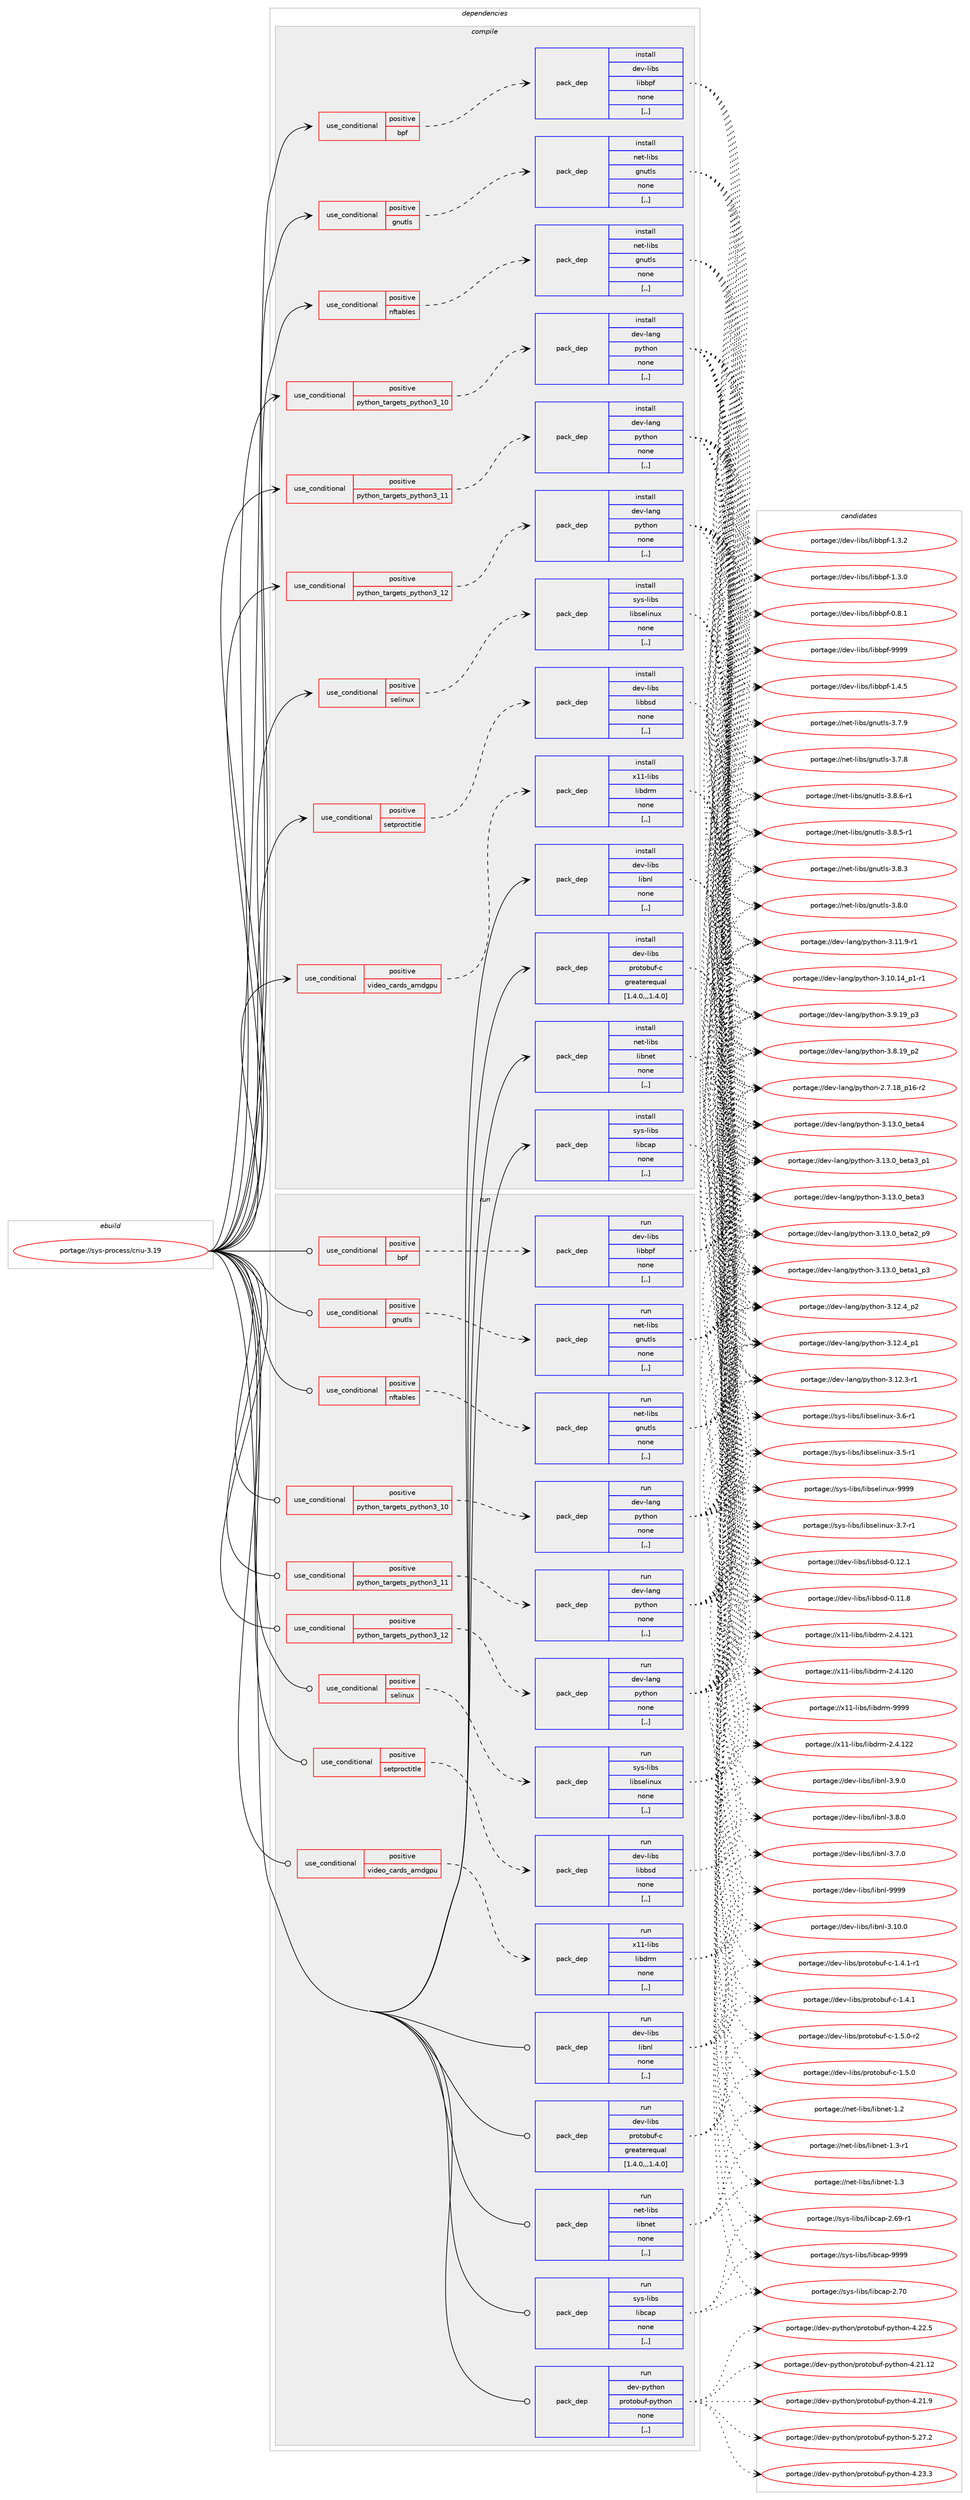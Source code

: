 digraph prolog {

# *************
# Graph options
# *************

newrank=true;
concentrate=true;
compound=true;
graph [rankdir=LR,fontname=Helvetica,fontsize=10,ranksep=1.5];#, ranksep=2.5, nodesep=0.2];
edge  [arrowhead=vee];
node  [fontname=Helvetica,fontsize=10];

# **********
# The ebuild
# **********

subgraph cluster_leftcol {
color=gray;
label=<<i>ebuild</i>>;
id [label="portage://sys-process/criu-3.19", color=red, width=4, href="../sys-process/criu-3.19.svg"];
}

# ****************
# The dependencies
# ****************

subgraph cluster_midcol {
color=gray;
label=<<i>dependencies</i>>;
subgraph cluster_compile {
fillcolor="#eeeeee";
style=filled;
label=<<i>compile</i>>;
subgraph cond118415 {
dependency443349 [label=<<TABLE BORDER="0" CELLBORDER="1" CELLSPACING="0" CELLPADDING="4"><TR><TD ROWSPAN="3" CELLPADDING="10">use_conditional</TD></TR><TR><TD>positive</TD></TR><TR><TD>bpf</TD></TR></TABLE>>, shape=none, color=red];
subgraph pack321927 {
dependency443350 [label=<<TABLE BORDER="0" CELLBORDER="1" CELLSPACING="0" CELLPADDING="4" WIDTH="220"><TR><TD ROWSPAN="6" CELLPADDING="30">pack_dep</TD></TR><TR><TD WIDTH="110">install</TD></TR><TR><TD>dev-libs</TD></TR><TR><TD>libbpf</TD></TR><TR><TD>none</TD></TR><TR><TD>[,,]</TD></TR></TABLE>>, shape=none, color=blue];
}
dependency443349:e -> dependency443350:w [weight=20,style="dashed",arrowhead="vee"];
}
id:e -> dependency443349:w [weight=20,style="solid",arrowhead="vee"];
subgraph cond118416 {
dependency443351 [label=<<TABLE BORDER="0" CELLBORDER="1" CELLSPACING="0" CELLPADDING="4"><TR><TD ROWSPAN="3" CELLPADDING="10">use_conditional</TD></TR><TR><TD>positive</TD></TR><TR><TD>gnutls</TD></TR></TABLE>>, shape=none, color=red];
subgraph pack321928 {
dependency443352 [label=<<TABLE BORDER="0" CELLBORDER="1" CELLSPACING="0" CELLPADDING="4" WIDTH="220"><TR><TD ROWSPAN="6" CELLPADDING="30">pack_dep</TD></TR><TR><TD WIDTH="110">install</TD></TR><TR><TD>net-libs</TD></TR><TR><TD>gnutls</TD></TR><TR><TD>none</TD></TR><TR><TD>[,,]</TD></TR></TABLE>>, shape=none, color=blue];
}
dependency443351:e -> dependency443352:w [weight=20,style="dashed",arrowhead="vee"];
}
id:e -> dependency443351:w [weight=20,style="solid",arrowhead="vee"];
subgraph cond118417 {
dependency443353 [label=<<TABLE BORDER="0" CELLBORDER="1" CELLSPACING="0" CELLPADDING="4"><TR><TD ROWSPAN="3" CELLPADDING="10">use_conditional</TD></TR><TR><TD>positive</TD></TR><TR><TD>nftables</TD></TR></TABLE>>, shape=none, color=red];
subgraph pack321929 {
dependency443354 [label=<<TABLE BORDER="0" CELLBORDER="1" CELLSPACING="0" CELLPADDING="4" WIDTH="220"><TR><TD ROWSPAN="6" CELLPADDING="30">pack_dep</TD></TR><TR><TD WIDTH="110">install</TD></TR><TR><TD>net-libs</TD></TR><TR><TD>gnutls</TD></TR><TR><TD>none</TD></TR><TR><TD>[,,]</TD></TR></TABLE>>, shape=none, color=blue];
}
dependency443353:e -> dependency443354:w [weight=20,style="dashed",arrowhead="vee"];
}
id:e -> dependency443353:w [weight=20,style="solid",arrowhead="vee"];
subgraph cond118418 {
dependency443355 [label=<<TABLE BORDER="0" CELLBORDER="1" CELLSPACING="0" CELLPADDING="4"><TR><TD ROWSPAN="3" CELLPADDING="10">use_conditional</TD></TR><TR><TD>positive</TD></TR><TR><TD>python_targets_python3_10</TD></TR></TABLE>>, shape=none, color=red];
subgraph pack321930 {
dependency443356 [label=<<TABLE BORDER="0" CELLBORDER="1" CELLSPACING="0" CELLPADDING="4" WIDTH="220"><TR><TD ROWSPAN="6" CELLPADDING="30">pack_dep</TD></TR><TR><TD WIDTH="110">install</TD></TR><TR><TD>dev-lang</TD></TR><TR><TD>python</TD></TR><TR><TD>none</TD></TR><TR><TD>[,,]</TD></TR></TABLE>>, shape=none, color=blue];
}
dependency443355:e -> dependency443356:w [weight=20,style="dashed",arrowhead="vee"];
}
id:e -> dependency443355:w [weight=20,style="solid",arrowhead="vee"];
subgraph cond118419 {
dependency443357 [label=<<TABLE BORDER="0" CELLBORDER="1" CELLSPACING="0" CELLPADDING="4"><TR><TD ROWSPAN="3" CELLPADDING="10">use_conditional</TD></TR><TR><TD>positive</TD></TR><TR><TD>python_targets_python3_11</TD></TR></TABLE>>, shape=none, color=red];
subgraph pack321931 {
dependency443358 [label=<<TABLE BORDER="0" CELLBORDER="1" CELLSPACING="0" CELLPADDING="4" WIDTH="220"><TR><TD ROWSPAN="6" CELLPADDING="30">pack_dep</TD></TR><TR><TD WIDTH="110">install</TD></TR><TR><TD>dev-lang</TD></TR><TR><TD>python</TD></TR><TR><TD>none</TD></TR><TR><TD>[,,]</TD></TR></TABLE>>, shape=none, color=blue];
}
dependency443357:e -> dependency443358:w [weight=20,style="dashed",arrowhead="vee"];
}
id:e -> dependency443357:w [weight=20,style="solid",arrowhead="vee"];
subgraph cond118420 {
dependency443359 [label=<<TABLE BORDER="0" CELLBORDER="1" CELLSPACING="0" CELLPADDING="4"><TR><TD ROWSPAN="3" CELLPADDING="10">use_conditional</TD></TR><TR><TD>positive</TD></TR><TR><TD>python_targets_python3_12</TD></TR></TABLE>>, shape=none, color=red];
subgraph pack321932 {
dependency443360 [label=<<TABLE BORDER="0" CELLBORDER="1" CELLSPACING="0" CELLPADDING="4" WIDTH="220"><TR><TD ROWSPAN="6" CELLPADDING="30">pack_dep</TD></TR><TR><TD WIDTH="110">install</TD></TR><TR><TD>dev-lang</TD></TR><TR><TD>python</TD></TR><TR><TD>none</TD></TR><TR><TD>[,,]</TD></TR></TABLE>>, shape=none, color=blue];
}
dependency443359:e -> dependency443360:w [weight=20,style="dashed",arrowhead="vee"];
}
id:e -> dependency443359:w [weight=20,style="solid",arrowhead="vee"];
subgraph cond118421 {
dependency443361 [label=<<TABLE BORDER="0" CELLBORDER="1" CELLSPACING="0" CELLPADDING="4"><TR><TD ROWSPAN="3" CELLPADDING="10">use_conditional</TD></TR><TR><TD>positive</TD></TR><TR><TD>selinux</TD></TR></TABLE>>, shape=none, color=red];
subgraph pack321933 {
dependency443362 [label=<<TABLE BORDER="0" CELLBORDER="1" CELLSPACING="0" CELLPADDING="4" WIDTH="220"><TR><TD ROWSPAN="6" CELLPADDING="30">pack_dep</TD></TR><TR><TD WIDTH="110">install</TD></TR><TR><TD>sys-libs</TD></TR><TR><TD>libselinux</TD></TR><TR><TD>none</TD></TR><TR><TD>[,,]</TD></TR></TABLE>>, shape=none, color=blue];
}
dependency443361:e -> dependency443362:w [weight=20,style="dashed",arrowhead="vee"];
}
id:e -> dependency443361:w [weight=20,style="solid",arrowhead="vee"];
subgraph cond118422 {
dependency443363 [label=<<TABLE BORDER="0" CELLBORDER="1" CELLSPACING="0" CELLPADDING="4"><TR><TD ROWSPAN="3" CELLPADDING="10">use_conditional</TD></TR><TR><TD>positive</TD></TR><TR><TD>setproctitle</TD></TR></TABLE>>, shape=none, color=red];
subgraph pack321934 {
dependency443364 [label=<<TABLE BORDER="0" CELLBORDER="1" CELLSPACING="0" CELLPADDING="4" WIDTH="220"><TR><TD ROWSPAN="6" CELLPADDING="30">pack_dep</TD></TR><TR><TD WIDTH="110">install</TD></TR><TR><TD>dev-libs</TD></TR><TR><TD>libbsd</TD></TR><TR><TD>none</TD></TR><TR><TD>[,,]</TD></TR></TABLE>>, shape=none, color=blue];
}
dependency443363:e -> dependency443364:w [weight=20,style="dashed",arrowhead="vee"];
}
id:e -> dependency443363:w [weight=20,style="solid",arrowhead="vee"];
subgraph cond118423 {
dependency443365 [label=<<TABLE BORDER="0" CELLBORDER="1" CELLSPACING="0" CELLPADDING="4"><TR><TD ROWSPAN="3" CELLPADDING="10">use_conditional</TD></TR><TR><TD>positive</TD></TR><TR><TD>video_cards_amdgpu</TD></TR></TABLE>>, shape=none, color=red];
subgraph pack321935 {
dependency443366 [label=<<TABLE BORDER="0" CELLBORDER="1" CELLSPACING="0" CELLPADDING="4" WIDTH="220"><TR><TD ROWSPAN="6" CELLPADDING="30">pack_dep</TD></TR><TR><TD WIDTH="110">install</TD></TR><TR><TD>x11-libs</TD></TR><TR><TD>libdrm</TD></TR><TR><TD>none</TD></TR><TR><TD>[,,]</TD></TR></TABLE>>, shape=none, color=blue];
}
dependency443365:e -> dependency443366:w [weight=20,style="dashed",arrowhead="vee"];
}
id:e -> dependency443365:w [weight=20,style="solid",arrowhead="vee"];
subgraph pack321936 {
dependency443367 [label=<<TABLE BORDER="0" CELLBORDER="1" CELLSPACING="0" CELLPADDING="4" WIDTH="220"><TR><TD ROWSPAN="6" CELLPADDING="30">pack_dep</TD></TR><TR><TD WIDTH="110">install</TD></TR><TR><TD>dev-libs</TD></TR><TR><TD>libnl</TD></TR><TR><TD>none</TD></TR><TR><TD>[,,]</TD></TR></TABLE>>, shape=none, color=blue];
}
id:e -> dependency443367:w [weight=20,style="solid",arrowhead="vee"];
subgraph pack321937 {
dependency443368 [label=<<TABLE BORDER="0" CELLBORDER="1" CELLSPACING="0" CELLPADDING="4" WIDTH="220"><TR><TD ROWSPAN="6" CELLPADDING="30">pack_dep</TD></TR><TR><TD WIDTH="110">install</TD></TR><TR><TD>dev-libs</TD></TR><TR><TD>protobuf-c</TD></TR><TR><TD>greaterequal</TD></TR><TR><TD>[1.4.0,,,1.4.0]</TD></TR></TABLE>>, shape=none, color=blue];
}
id:e -> dependency443368:w [weight=20,style="solid",arrowhead="vee"];
subgraph pack321938 {
dependency443369 [label=<<TABLE BORDER="0" CELLBORDER="1" CELLSPACING="0" CELLPADDING="4" WIDTH="220"><TR><TD ROWSPAN="6" CELLPADDING="30">pack_dep</TD></TR><TR><TD WIDTH="110">install</TD></TR><TR><TD>net-libs</TD></TR><TR><TD>libnet</TD></TR><TR><TD>none</TD></TR><TR><TD>[,,]</TD></TR></TABLE>>, shape=none, color=blue];
}
id:e -> dependency443369:w [weight=20,style="solid",arrowhead="vee"];
subgraph pack321939 {
dependency443370 [label=<<TABLE BORDER="0" CELLBORDER="1" CELLSPACING="0" CELLPADDING="4" WIDTH="220"><TR><TD ROWSPAN="6" CELLPADDING="30">pack_dep</TD></TR><TR><TD WIDTH="110">install</TD></TR><TR><TD>sys-libs</TD></TR><TR><TD>libcap</TD></TR><TR><TD>none</TD></TR><TR><TD>[,,]</TD></TR></TABLE>>, shape=none, color=blue];
}
id:e -> dependency443370:w [weight=20,style="solid",arrowhead="vee"];
}
subgraph cluster_compileandrun {
fillcolor="#eeeeee";
style=filled;
label=<<i>compile and run</i>>;
}
subgraph cluster_run {
fillcolor="#eeeeee";
style=filled;
label=<<i>run</i>>;
subgraph cond118424 {
dependency443371 [label=<<TABLE BORDER="0" CELLBORDER="1" CELLSPACING="0" CELLPADDING="4"><TR><TD ROWSPAN="3" CELLPADDING="10">use_conditional</TD></TR><TR><TD>positive</TD></TR><TR><TD>bpf</TD></TR></TABLE>>, shape=none, color=red];
subgraph pack321940 {
dependency443372 [label=<<TABLE BORDER="0" CELLBORDER="1" CELLSPACING="0" CELLPADDING="4" WIDTH="220"><TR><TD ROWSPAN="6" CELLPADDING="30">pack_dep</TD></TR><TR><TD WIDTH="110">run</TD></TR><TR><TD>dev-libs</TD></TR><TR><TD>libbpf</TD></TR><TR><TD>none</TD></TR><TR><TD>[,,]</TD></TR></TABLE>>, shape=none, color=blue];
}
dependency443371:e -> dependency443372:w [weight=20,style="dashed",arrowhead="vee"];
}
id:e -> dependency443371:w [weight=20,style="solid",arrowhead="odot"];
subgraph cond118425 {
dependency443373 [label=<<TABLE BORDER="0" CELLBORDER="1" CELLSPACING="0" CELLPADDING="4"><TR><TD ROWSPAN="3" CELLPADDING="10">use_conditional</TD></TR><TR><TD>positive</TD></TR><TR><TD>gnutls</TD></TR></TABLE>>, shape=none, color=red];
subgraph pack321941 {
dependency443374 [label=<<TABLE BORDER="0" CELLBORDER="1" CELLSPACING="0" CELLPADDING="4" WIDTH="220"><TR><TD ROWSPAN="6" CELLPADDING="30">pack_dep</TD></TR><TR><TD WIDTH="110">run</TD></TR><TR><TD>net-libs</TD></TR><TR><TD>gnutls</TD></TR><TR><TD>none</TD></TR><TR><TD>[,,]</TD></TR></TABLE>>, shape=none, color=blue];
}
dependency443373:e -> dependency443374:w [weight=20,style="dashed",arrowhead="vee"];
}
id:e -> dependency443373:w [weight=20,style="solid",arrowhead="odot"];
subgraph cond118426 {
dependency443375 [label=<<TABLE BORDER="0" CELLBORDER="1" CELLSPACING="0" CELLPADDING="4"><TR><TD ROWSPAN="3" CELLPADDING="10">use_conditional</TD></TR><TR><TD>positive</TD></TR><TR><TD>nftables</TD></TR></TABLE>>, shape=none, color=red];
subgraph pack321942 {
dependency443376 [label=<<TABLE BORDER="0" CELLBORDER="1" CELLSPACING="0" CELLPADDING="4" WIDTH="220"><TR><TD ROWSPAN="6" CELLPADDING="30">pack_dep</TD></TR><TR><TD WIDTH="110">run</TD></TR><TR><TD>net-libs</TD></TR><TR><TD>gnutls</TD></TR><TR><TD>none</TD></TR><TR><TD>[,,]</TD></TR></TABLE>>, shape=none, color=blue];
}
dependency443375:e -> dependency443376:w [weight=20,style="dashed",arrowhead="vee"];
}
id:e -> dependency443375:w [weight=20,style="solid",arrowhead="odot"];
subgraph cond118427 {
dependency443377 [label=<<TABLE BORDER="0" CELLBORDER="1" CELLSPACING="0" CELLPADDING="4"><TR><TD ROWSPAN="3" CELLPADDING="10">use_conditional</TD></TR><TR><TD>positive</TD></TR><TR><TD>python_targets_python3_10</TD></TR></TABLE>>, shape=none, color=red];
subgraph pack321943 {
dependency443378 [label=<<TABLE BORDER="0" CELLBORDER="1" CELLSPACING="0" CELLPADDING="4" WIDTH="220"><TR><TD ROWSPAN="6" CELLPADDING="30">pack_dep</TD></TR><TR><TD WIDTH="110">run</TD></TR><TR><TD>dev-lang</TD></TR><TR><TD>python</TD></TR><TR><TD>none</TD></TR><TR><TD>[,,]</TD></TR></TABLE>>, shape=none, color=blue];
}
dependency443377:e -> dependency443378:w [weight=20,style="dashed",arrowhead="vee"];
}
id:e -> dependency443377:w [weight=20,style="solid",arrowhead="odot"];
subgraph cond118428 {
dependency443379 [label=<<TABLE BORDER="0" CELLBORDER="1" CELLSPACING="0" CELLPADDING="4"><TR><TD ROWSPAN="3" CELLPADDING="10">use_conditional</TD></TR><TR><TD>positive</TD></TR><TR><TD>python_targets_python3_11</TD></TR></TABLE>>, shape=none, color=red];
subgraph pack321944 {
dependency443380 [label=<<TABLE BORDER="0" CELLBORDER="1" CELLSPACING="0" CELLPADDING="4" WIDTH="220"><TR><TD ROWSPAN="6" CELLPADDING="30">pack_dep</TD></TR><TR><TD WIDTH="110">run</TD></TR><TR><TD>dev-lang</TD></TR><TR><TD>python</TD></TR><TR><TD>none</TD></TR><TR><TD>[,,]</TD></TR></TABLE>>, shape=none, color=blue];
}
dependency443379:e -> dependency443380:w [weight=20,style="dashed",arrowhead="vee"];
}
id:e -> dependency443379:w [weight=20,style="solid",arrowhead="odot"];
subgraph cond118429 {
dependency443381 [label=<<TABLE BORDER="0" CELLBORDER="1" CELLSPACING="0" CELLPADDING="4"><TR><TD ROWSPAN="3" CELLPADDING="10">use_conditional</TD></TR><TR><TD>positive</TD></TR><TR><TD>python_targets_python3_12</TD></TR></TABLE>>, shape=none, color=red];
subgraph pack321945 {
dependency443382 [label=<<TABLE BORDER="0" CELLBORDER="1" CELLSPACING="0" CELLPADDING="4" WIDTH="220"><TR><TD ROWSPAN="6" CELLPADDING="30">pack_dep</TD></TR><TR><TD WIDTH="110">run</TD></TR><TR><TD>dev-lang</TD></TR><TR><TD>python</TD></TR><TR><TD>none</TD></TR><TR><TD>[,,]</TD></TR></TABLE>>, shape=none, color=blue];
}
dependency443381:e -> dependency443382:w [weight=20,style="dashed",arrowhead="vee"];
}
id:e -> dependency443381:w [weight=20,style="solid",arrowhead="odot"];
subgraph cond118430 {
dependency443383 [label=<<TABLE BORDER="0" CELLBORDER="1" CELLSPACING="0" CELLPADDING="4"><TR><TD ROWSPAN="3" CELLPADDING="10">use_conditional</TD></TR><TR><TD>positive</TD></TR><TR><TD>selinux</TD></TR></TABLE>>, shape=none, color=red];
subgraph pack321946 {
dependency443384 [label=<<TABLE BORDER="0" CELLBORDER="1" CELLSPACING="0" CELLPADDING="4" WIDTH="220"><TR><TD ROWSPAN="6" CELLPADDING="30">pack_dep</TD></TR><TR><TD WIDTH="110">run</TD></TR><TR><TD>sys-libs</TD></TR><TR><TD>libselinux</TD></TR><TR><TD>none</TD></TR><TR><TD>[,,]</TD></TR></TABLE>>, shape=none, color=blue];
}
dependency443383:e -> dependency443384:w [weight=20,style="dashed",arrowhead="vee"];
}
id:e -> dependency443383:w [weight=20,style="solid",arrowhead="odot"];
subgraph cond118431 {
dependency443385 [label=<<TABLE BORDER="0" CELLBORDER="1" CELLSPACING="0" CELLPADDING="4"><TR><TD ROWSPAN="3" CELLPADDING="10">use_conditional</TD></TR><TR><TD>positive</TD></TR><TR><TD>setproctitle</TD></TR></TABLE>>, shape=none, color=red];
subgraph pack321947 {
dependency443386 [label=<<TABLE BORDER="0" CELLBORDER="1" CELLSPACING="0" CELLPADDING="4" WIDTH="220"><TR><TD ROWSPAN="6" CELLPADDING="30">pack_dep</TD></TR><TR><TD WIDTH="110">run</TD></TR><TR><TD>dev-libs</TD></TR><TR><TD>libbsd</TD></TR><TR><TD>none</TD></TR><TR><TD>[,,]</TD></TR></TABLE>>, shape=none, color=blue];
}
dependency443385:e -> dependency443386:w [weight=20,style="dashed",arrowhead="vee"];
}
id:e -> dependency443385:w [weight=20,style="solid",arrowhead="odot"];
subgraph cond118432 {
dependency443387 [label=<<TABLE BORDER="0" CELLBORDER="1" CELLSPACING="0" CELLPADDING="4"><TR><TD ROWSPAN="3" CELLPADDING="10">use_conditional</TD></TR><TR><TD>positive</TD></TR><TR><TD>video_cards_amdgpu</TD></TR></TABLE>>, shape=none, color=red];
subgraph pack321948 {
dependency443388 [label=<<TABLE BORDER="0" CELLBORDER="1" CELLSPACING="0" CELLPADDING="4" WIDTH="220"><TR><TD ROWSPAN="6" CELLPADDING="30">pack_dep</TD></TR><TR><TD WIDTH="110">run</TD></TR><TR><TD>x11-libs</TD></TR><TR><TD>libdrm</TD></TR><TR><TD>none</TD></TR><TR><TD>[,,]</TD></TR></TABLE>>, shape=none, color=blue];
}
dependency443387:e -> dependency443388:w [weight=20,style="dashed",arrowhead="vee"];
}
id:e -> dependency443387:w [weight=20,style="solid",arrowhead="odot"];
subgraph pack321949 {
dependency443389 [label=<<TABLE BORDER="0" CELLBORDER="1" CELLSPACING="0" CELLPADDING="4" WIDTH="220"><TR><TD ROWSPAN="6" CELLPADDING="30">pack_dep</TD></TR><TR><TD WIDTH="110">run</TD></TR><TR><TD>dev-libs</TD></TR><TR><TD>libnl</TD></TR><TR><TD>none</TD></TR><TR><TD>[,,]</TD></TR></TABLE>>, shape=none, color=blue];
}
id:e -> dependency443389:w [weight=20,style="solid",arrowhead="odot"];
subgraph pack321950 {
dependency443390 [label=<<TABLE BORDER="0" CELLBORDER="1" CELLSPACING="0" CELLPADDING="4" WIDTH="220"><TR><TD ROWSPAN="6" CELLPADDING="30">pack_dep</TD></TR><TR><TD WIDTH="110">run</TD></TR><TR><TD>dev-libs</TD></TR><TR><TD>protobuf-c</TD></TR><TR><TD>greaterequal</TD></TR><TR><TD>[1.4.0,,,1.4.0]</TD></TR></TABLE>>, shape=none, color=blue];
}
id:e -> dependency443390:w [weight=20,style="solid",arrowhead="odot"];
subgraph pack321951 {
dependency443391 [label=<<TABLE BORDER="0" CELLBORDER="1" CELLSPACING="0" CELLPADDING="4" WIDTH="220"><TR><TD ROWSPAN="6" CELLPADDING="30">pack_dep</TD></TR><TR><TD WIDTH="110">run</TD></TR><TR><TD>dev-python</TD></TR><TR><TD>protobuf-python</TD></TR><TR><TD>none</TD></TR><TR><TD>[,,]</TD></TR></TABLE>>, shape=none, color=blue];
}
id:e -> dependency443391:w [weight=20,style="solid",arrowhead="odot"];
subgraph pack321952 {
dependency443392 [label=<<TABLE BORDER="0" CELLBORDER="1" CELLSPACING="0" CELLPADDING="4" WIDTH="220"><TR><TD ROWSPAN="6" CELLPADDING="30">pack_dep</TD></TR><TR><TD WIDTH="110">run</TD></TR><TR><TD>net-libs</TD></TR><TR><TD>libnet</TD></TR><TR><TD>none</TD></TR><TR><TD>[,,]</TD></TR></TABLE>>, shape=none, color=blue];
}
id:e -> dependency443392:w [weight=20,style="solid",arrowhead="odot"];
subgraph pack321953 {
dependency443393 [label=<<TABLE BORDER="0" CELLBORDER="1" CELLSPACING="0" CELLPADDING="4" WIDTH="220"><TR><TD ROWSPAN="6" CELLPADDING="30">pack_dep</TD></TR><TR><TD WIDTH="110">run</TD></TR><TR><TD>sys-libs</TD></TR><TR><TD>libcap</TD></TR><TR><TD>none</TD></TR><TR><TD>[,,]</TD></TR></TABLE>>, shape=none, color=blue];
}
id:e -> dependency443393:w [weight=20,style="solid",arrowhead="odot"];
}
}

# **************
# The candidates
# **************

subgraph cluster_choices {
rank=same;
color=gray;
label=<<i>candidates</i>>;

subgraph choice321927 {
color=black;
nodesep=1;
choice10010111845108105981154710810598981121024557575757 [label="portage://dev-libs/libbpf-9999", color=red, width=4,href="../dev-libs/libbpf-9999.svg"];
choice1001011184510810598115471081059898112102454946524653 [label="portage://dev-libs/libbpf-1.4.5", color=red, width=4,href="../dev-libs/libbpf-1.4.5.svg"];
choice1001011184510810598115471081059898112102454946514650 [label="portage://dev-libs/libbpf-1.3.2", color=red, width=4,href="../dev-libs/libbpf-1.3.2.svg"];
choice1001011184510810598115471081059898112102454946514648 [label="portage://dev-libs/libbpf-1.3.0", color=red, width=4,href="../dev-libs/libbpf-1.3.0.svg"];
choice1001011184510810598115471081059898112102454846564649 [label="portage://dev-libs/libbpf-0.8.1", color=red, width=4,href="../dev-libs/libbpf-0.8.1.svg"];
dependency443350:e -> choice10010111845108105981154710810598981121024557575757:w [style=dotted,weight="100"];
dependency443350:e -> choice1001011184510810598115471081059898112102454946524653:w [style=dotted,weight="100"];
dependency443350:e -> choice1001011184510810598115471081059898112102454946514650:w [style=dotted,weight="100"];
dependency443350:e -> choice1001011184510810598115471081059898112102454946514648:w [style=dotted,weight="100"];
dependency443350:e -> choice1001011184510810598115471081059898112102454846564649:w [style=dotted,weight="100"];
}
subgraph choice321928 {
color=black;
nodesep=1;
choice1101011164510810598115471031101171161081154551465646544511449 [label="portage://net-libs/gnutls-3.8.6-r1", color=red, width=4,href="../net-libs/gnutls-3.8.6-r1.svg"];
choice1101011164510810598115471031101171161081154551465646534511449 [label="portage://net-libs/gnutls-3.8.5-r1", color=red, width=4,href="../net-libs/gnutls-3.8.5-r1.svg"];
choice110101116451081059811547103110117116108115455146564651 [label="portage://net-libs/gnutls-3.8.3", color=red, width=4,href="../net-libs/gnutls-3.8.3.svg"];
choice110101116451081059811547103110117116108115455146564648 [label="portage://net-libs/gnutls-3.8.0", color=red, width=4,href="../net-libs/gnutls-3.8.0.svg"];
choice110101116451081059811547103110117116108115455146554657 [label="portage://net-libs/gnutls-3.7.9", color=red, width=4,href="../net-libs/gnutls-3.7.9.svg"];
choice110101116451081059811547103110117116108115455146554656 [label="portage://net-libs/gnutls-3.7.8", color=red, width=4,href="../net-libs/gnutls-3.7.8.svg"];
dependency443352:e -> choice1101011164510810598115471031101171161081154551465646544511449:w [style=dotted,weight="100"];
dependency443352:e -> choice1101011164510810598115471031101171161081154551465646534511449:w [style=dotted,weight="100"];
dependency443352:e -> choice110101116451081059811547103110117116108115455146564651:w [style=dotted,weight="100"];
dependency443352:e -> choice110101116451081059811547103110117116108115455146564648:w [style=dotted,weight="100"];
dependency443352:e -> choice110101116451081059811547103110117116108115455146554657:w [style=dotted,weight="100"];
dependency443352:e -> choice110101116451081059811547103110117116108115455146554656:w [style=dotted,weight="100"];
}
subgraph choice321929 {
color=black;
nodesep=1;
choice1101011164510810598115471031101171161081154551465646544511449 [label="portage://net-libs/gnutls-3.8.6-r1", color=red, width=4,href="../net-libs/gnutls-3.8.6-r1.svg"];
choice1101011164510810598115471031101171161081154551465646534511449 [label="portage://net-libs/gnutls-3.8.5-r1", color=red, width=4,href="../net-libs/gnutls-3.8.5-r1.svg"];
choice110101116451081059811547103110117116108115455146564651 [label="portage://net-libs/gnutls-3.8.3", color=red, width=4,href="../net-libs/gnutls-3.8.3.svg"];
choice110101116451081059811547103110117116108115455146564648 [label="portage://net-libs/gnutls-3.8.0", color=red, width=4,href="../net-libs/gnutls-3.8.0.svg"];
choice110101116451081059811547103110117116108115455146554657 [label="portage://net-libs/gnutls-3.7.9", color=red, width=4,href="../net-libs/gnutls-3.7.9.svg"];
choice110101116451081059811547103110117116108115455146554656 [label="portage://net-libs/gnutls-3.7.8", color=red, width=4,href="../net-libs/gnutls-3.7.8.svg"];
dependency443354:e -> choice1101011164510810598115471031101171161081154551465646544511449:w [style=dotted,weight="100"];
dependency443354:e -> choice1101011164510810598115471031101171161081154551465646534511449:w [style=dotted,weight="100"];
dependency443354:e -> choice110101116451081059811547103110117116108115455146564651:w [style=dotted,weight="100"];
dependency443354:e -> choice110101116451081059811547103110117116108115455146564648:w [style=dotted,weight="100"];
dependency443354:e -> choice110101116451081059811547103110117116108115455146554657:w [style=dotted,weight="100"];
dependency443354:e -> choice110101116451081059811547103110117116108115455146554656:w [style=dotted,weight="100"];
}
subgraph choice321930 {
color=black;
nodesep=1;
choice1001011184510897110103471121211161041111104551464951464895981011169752 [label="portage://dev-lang/python-3.13.0_beta4", color=red, width=4,href="../dev-lang/python-3.13.0_beta4.svg"];
choice10010111845108971101034711212111610411111045514649514648959810111697519511249 [label="portage://dev-lang/python-3.13.0_beta3_p1", color=red, width=4,href="../dev-lang/python-3.13.0_beta3_p1.svg"];
choice1001011184510897110103471121211161041111104551464951464895981011169751 [label="portage://dev-lang/python-3.13.0_beta3", color=red, width=4,href="../dev-lang/python-3.13.0_beta3.svg"];
choice10010111845108971101034711212111610411111045514649514648959810111697509511257 [label="portage://dev-lang/python-3.13.0_beta2_p9", color=red, width=4,href="../dev-lang/python-3.13.0_beta2_p9.svg"];
choice10010111845108971101034711212111610411111045514649514648959810111697499511251 [label="portage://dev-lang/python-3.13.0_beta1_p3", color=red, width=4,href="../dev-lang/python-3.13.0_beta1_p3.svg"];
choice100101118451089711010347112121116104111110455146495046529511250 [label="portage://dev-lang/python-3.12.4_p2", color=red, width=4,href="../dev-lang/python-3.12.4_p2.svg"];
choice100101118451089711010347112121116104111110455146495046529511249 [label="portage://dev-lang/python-3.12.4_p1", color=red, width=4,href="../dev-lang/python-3.12.4_p1.svg"];
choice100101118451089711010347112121116104111110455146495046514511449 [label="portage://dev-lang/python-3.12.3-r1", color=red, width=4,href="../dev-lang/python-3.12.3-r1.svg"];
choice100101118451089711010347112121116104111110455146494946574511449 [label="portage://dev-lang/python-3.11.9-r1", color=red, width=4,href="../dev-lang/python-3.11.9-r1.svg"];
choice100101118451089711010347112121116104111110455146494846495295112494511449 [label="portage://dev-lang/python-3.10.14_p1-r1", color=red, width=4,href="../dev-lang/python-3.10.14_p1-r1.svg"];
choice100101118451089711010347112121116104111110455146574649579511251 [label="portage://dev-lang/python-3.9.19_p3", color=red, width=4,href="../dev-lang/python-3.9.19_p3.svg"];
choice100101118451089711010347112121116104111110455146564649579511250 [label="portage://dev-lang/python-3.8.19_p2", color=red, width=4,href="../dev-lang/python-3.8.19_p2.svg"];
choice100101118451089711010347112121116104111110455046554649569511249544511450 [label="portage://dev-lang/python-2.7.18_p16-r2", color=red, width=4,href="../dev-lang/python-2.7.18_p16-r2.svg"];
dependency443356:e -> choice1001011184510897110103471121211161041111104551464951464895981011169752:w [style=dotted,weight="100"];
dependency443356:e -> choice10010111845108971101034711212111610411111045514649514648959810111697519511249:w [style=dotted,weight="100"];
dependency443356:e -> choice1001011184510897110103471121211161041111104551464951464895981011169751:w [style=dotted,weight="100"];
dependency443356:e -> choice10010111845108971101034711212111610411111045514649514648959810111697509511257:w [style=dotted,weight="100"];
dependency443356:e -> choice10010111845108971101034711212111610411111045514649514648959810111697499511251:w [style=dotted,weight="100"];
dependency443356:e -> choice100101118451089711010347112121116104111110455146495046529511250:w [style=dotted,weight="100"];
dependency443356:e -> choice100101118451089711010347112121116104111110455146495046529511249:w [style=dotted,weight="100"];
dependency443356:e -> choice100101118451089711010347112121116104111110455146495046514511449:w [style=dotted,weight="100"];
dependency443356:e -> choice100101118451089711010347112121116104111110455146494946574511449:w [style=dotted,weight="100"];
dependency443356:e -> choice100101118451089711010347112121116104111110455146494846495295112494511449:w [style=dotted,weight="100"];
dependency443356:e -> choice100101118451089711010347112121116104111110455146574649579511251:w [style=dotted,weight="100"];
dependency443356:e -> choice100101118451089711010347112121116104111110455146564649579511250:w [style=dotted,weight="100"];
dependency443356:e -> choice100101118451089711010347112121116104111110455046554649569511249544511450:w [style=dotted,weight="100"];
}
subgraph choice321931 {
color=black;
nodesep=1;
choice1001011184510897110103471121211161041111104551464951464895981011169752 [label="portage://dev-lang/python-3.13.0_beta4", color=red, width=4,href="../dev-lang/python-3.13.0_beta4.svg"];
choice10010111845108971101034711212111610411111045514649514648959810111697519511249 [label="portage://dev-lang/python-3.13.0_beta3_p1", color=red, width=4,href="../dev-lang/python-3.13.0_beta3_p1.svg"];
choice1001011184510897110103471121211161041111104551464951464895981011169751 [label="portage://dev-lang/python-3.13.0_beta3", color=red, width=4,href="../dev-lang/python-3.13.0_beta3.svg"];
choice10010111845108971101034711212111610411111045514649514648959810111697509511257 [label="portage://dev-lang/python-3.13.0_beta2_p9", color=red, width=4,href="../dev-lang/python-3.13.0_beta2_p9.svg"];
choice10010111845108971101034711212111610411111045514649514648959810111697499511251 [label="portage://dev-lang/python-3.13.0_beta1_p3", color=red, width=4,href="../dev-lang/python-3.13.0_beta1_p3.svg"];
choice100101118451089711010347112121116104111110455146495046529511250 [label="portage://dev-lang/python-3.12.4_p2", color=red, width=4,href="../dev-lang/python-3.12.4_p2.svg"];
choice100101118451089711010347112121116104111110455146495046529511249 [label="portage://dev-lang/python-3.12.4_p1", color=red, width=4,href="../dev-lang/python-3.12.4_p1.svg"];
choice100101118451089711010347112121116104111110455146495046514511449 [label="portage://dev-lang/python-3.12.3-r1", color=red, width=4,href="../dev-lang/python-3.12.3-r1.svg"];
choice100101118451089711010347112121116104111110455146494946574511449 [label="portage://dev-lang/python-3.11.9-r1", color=red, width=4,href="../dev-lang/python-3.11.9-r1.svg"];
choice100101118451089711010347112121116104111110455146494846495295112494511449 [label="portage://dev-lang/python-3.10.14_p1-r1", color=red, width=4,href="../dev-lang/python-3.10.14_p1-r1.svg"];
choice100101118451089711010347112121116104111110455146574649579511251 [label="portage://dev-lang/python-3.9.19_p3", color=red, width=4,href="../dev-lang/python-3.9.19_p3.svg"];
choice100101118451089711010347112121116104111110455146564649579511250 [label="portage://dev-lang/python-3.8.19_p2", color=red, width=4,href="../dev-lang/python-3.8.19_p2.svg"];
choice100101118451089711010347112121116104111110455046554649569511249544511450 [label="portage://dev-lang/python-2.7.18_p16-r2", color=red, width=4,href="../dev-lang/python-2.7.18_p16-r2.svg"];
dependency443358:e -> choice1001011184510897110103471121211161041111104551464951464895981011169752:w [style=dotted,weight="100"];
dependency443358:e -> choice10010111845108971101034711212111610411111045514649514648959810111697519511249:w [style=dotted,weight="100"];
dependency443358:e -> choice1001011184510897110103471121211161041111104551464951464895981011169751:w [style=dotted,weight="100"];
dependency443358:e -> choice10010111845108971101034711212111610411111045514649514648959810111697509511257:w [style=dotted,weight="100"];
dependency443358:e -> choice10010111845108971101034711212111610411111045514649514648959810111697499511251:w [style=dotted,weight="100"];
dependency443358:e -> choice100101118451089711010347112121116104111110455146495046529511250:w [style=dotted,weight="100"];
dependency443358:e -> choice100101118451089711010347112121116104111110455146495046529511249:w [style=dotted,weight="100"];
dependency443358:e -> choice100101118451089711010347112121116104111110455146495046514511449:w [style=dotted,weight="100"];
dependency443358:e -> choice100101118451089711010347112121116104111110455146494946574511449:w [style=dotted,weight="100"];
dependency443358:e -> choice100101118451089711010347112121116104111110455146494846495295112494511449:w [style=dotted,weight="100"];
dependency443358:e -> choice100101118451089711010347112121116104111110455146574649579511251:w [style=dotted,weight="100"];
dependency443358:e -> choice100101118451089711010347112121116104111110455146564649579511250:w [style=dotted,weight="100"];
dependency443358:e -> choice100101118451089711010347112121116104111110455046554649569511249544511450:w [style=dotted,weight="100"];
}
subgraph choice321932 {
color=black;
nodesep=1;
choice1001011184510897110103471121211161041111104551464951464895981011169752 [label="portage://dev-lang/python-3.13.0_beta4", color=red, width=4,href="../dev-lang/python-3.13.0_beta4.svg"];
choice10010111845108971101034711212111610411111045514649514648959810111697519511249 [label="portage://dev-lang/python-3.13.0_beta3_p1", color=red, width=4,href="../dev-lang/python-3.13.0_beta3_p1.svg"];
choice1001011184510897110103471121211161041111104551464951464895981011169751 [label="portage://dev-lang/python-3.13.0_beta3", color=red, width=4,href="../dev-lang/python-3.13.0_beta3.svg"];
choice10010111845108971101034711212111610411111045514649514648959810111697509511257 [label="portage://dev-lang/python-3.13.0_beta2_p9", color=red, width=4,href="../dev-lang/python-3.13.0_beta2_p9.svg"];
choice10010111845108971101034711212111610411111045514649514648959810111697499511251 [label="portage://dev-lang/python-3.13.0_beta1_p3", color=red, width=4,href="../dev-lang/python-3.13.0_beta1_p3.svg"];
choice100101118451089711010347112121116104111110455146495046529511250 [label="portage://dev-lang/python-3.12.4_p2", color=red, width=4,href="../dev-lang/python-3.12.4_p2.svg"];
choice100101118451089711010347112121116104111110455146495046529511249 [label="portage://dev-lang/python-3.12.4_p1", color=red, width=4,href="../dev-lang/python-3.12.4_p1.svg"];
choice100101118451089711010347112121116104111110455146495046514511449 [label="portage://dev-lang/python-3.12.3-r1", color=red, width=4,href="../dev-lang/python-3.12.3-r1.svg"];
choice100101118451089711010347112121116104111110455146494946574511449 [label="portage://dev-lang/python-3.11.9-r1", color=red, width=4,href="../dev-lang/python-3.11.9-r1.svg"];
choice100101118451089711010347112121116104111110455146494846495295112494511449 [label="portage://dev-lang/python-3.10.14_p1-r1", color=red, width=4,href="../dev-lang/python-3.10.14_p1-r1.svg"];
choice100101118451089711010347112121116104111110455146574649579511251 [label="portage://dev-lang/python-3.9.19_p3", color=red, width=4,href="../dev-lang/python-3.9.19_p3.svg"];
choice100101118451089711010347112121116104111110455146564649579511250 [label="portage://dev-lang/python-3.8.19_p2", color=red, width=4,href="../dev-lang/python-3.8.19_p2.svg"];
choice100101118451089711010347112121116104111110455046554649569511249544511450 [label="portage://dev-lang/python-2.7.18_p16-r2", color=red, width=4,href="../dev-lang/python-2.7.18_p16-r2.svg"];
dependency443360:e -> choice1001011184510897110103471121211161041111104551464951464895981011169752:w [style=dotted,weight="100"];
dependency443360:e -> choice10010111845108971101034711212111610411111045514649514648959810111697519511249:w [style=dotted,weight="100"];
dependency443360:e -> choice1001011184510897110103471121211161041111104551464951464895981011169751:w [style=dotted,weight="100"];
dependency443360:e -> choice10010111845108971101034711212111610411111045514649514648959810111697509511257:w [style=dotted,weight="100"];
dependency443360:e -> choice10010111845108971101034711212111610411111045514649514648959810111697499511251:w [style=dotted,weight="100"];
dependency443360:e -> choice100101118451089711010347112121116104111110455146495046529511250:w [style=dotted,weight="100"];
dependency443360:e -> choice100101118451089711010347112121116104111110455146495046529511249:w [style=dotted,weight="100"];
dependency443360:e -> choice100101118451089711010347112121116104111110455146495046514511449:w [style=dotted,weight="100"];
dependency443360:e -> choice100101118451089711010347112121116104111110455146494946574511449:w [style=dotted,weight="100"];
dependency443360:e -> choice100101118451089711010347112121116104111110455146494846495295112494511449:w [style=dotted,weight="100"];
dependency443360:e -> choice100101118451089711010347112121116104111110455146574649579511251:w [style=dotted,weight="100"];
dependency443360:e -> choice100101118451089711010347112121116104111110455146564649579511250:w [style=dotted,weight="100"];
dependency443360:e -> choice100101118451089711010347112121116104111110455046554649569511249544511450:w [style=dotted,weight="100"];
}
subgraph choice321933 {
color=black;
nodesep=1;
choice115121115451081059811547108105981151011081051101171204557575757 [label="portage://sys-libs/libselinux-9999", color=red, width=4,href="../sys-libs/libselinux-9999.svg"];
choice11512111545108105981154710810598115101108105110117120455146554511449 [label="portage://sys-libs/libselinux-3.7-r1", color=red, width=4,href="../sys-libs/libselinux-3.7-r1.svg"];
choice11512111545108105981154710810598115101108105110117120455146544511449 [label="portage://sys-libs/libselinux-3.6-r1", color=red, width=4,href="../sys-libs/libselinux-3.6-r1.svg"];
choice11512111545108105981154710810598115101108105110117120455146534511449 [label="portage://sys-libs/libselinux-3.5-r1", color=red, width=4,href="../sys-libs/libselinux-3.5-r1.svg"];
dependency443362:e -> choice115121115451081059811547108105981151011081051101171204557575757:w [style=dotted,weight="100"];
dependency443362:e -> choice11512111545108105981154710810598115101108105110117120455146554511449:w [style=dotted,weight="100"];
dependency443362:e -> choice11512111545108105981154710810598115101108105110117120455146544511449:w [style=dotted,weight="100"];
dependency443362:e -> choice11512111545108105981154710810598115101108105110117120455146534511449:w [style=dotted,weight="100"];
}
subgraph choice321934 {
color=black;
nodesep=1;
choice100101118451081059811547108105989811510045484649504649 [label="portage://dev-libs/libbsd-0.12.1", color=red, width=4,href="../dev-libs/libbsd-0.12.1.svg"];
choice100101118451081059811547108105989811510045484649494656 [label="portage://dev-libs/libbsd-0.11.8", color=red, width=4,href="../dev-libs/libbsd-0.11.8.svg"];
dependency443364:e -> choice100101118451081059811547108105989811510045484649504649:w [style=dotted,weight="100"];
dependency443364:e -> choice100101118451081059811547108105989811510045484649494656:w [style=dotted,weight="100"];
}
subgraph choice321935 {
color=black;
nodesep=1;
choice1204949451081059811547108105981001141094557575757 [label="portage://x11-libs/libdrm-9999", color=red, width=4,href="../x11-libs/libdrm-9999.svg"];
choice1204949451081059811547108105981001141094550465246495050 [label="portage://x11-libs/libdrm-2.4.122", color=red, width=4,href="../x11-libs/libdrm-2.4.122.svg"];
choice1204949451081059811547108105981001141094550465246495049 [label="portage://x11-libs/libdrm-2.4.121", color=red, width=4,href="../x11-libs/libdrm-2.4.121.svg"];
choice1204949451081059811547108105981001141094550465246495048 [label="portage://x11-libs/libdrm-2.4.120", color=red, width=4,href="../x11-libs/libdrm-2.4.120.svg"];
dependency443366:e -> choice1204949451081059811547108105981001141094557575757:w [style=dotted,weight="100"];
dependency443366:e -> choice1204949451081059811547108105981001141094550465246495050:w [style=dotted,weight="100"];
dependency443366:e -> choice1204949451081059811547108105981001141094550465246495049:w [style=dotted,weight="100"];
dependency443366:e -> choice1204949451081059811547108105981001141094550465246495048:w [style=dotted,weight="100"];
}
subgraph choice321936 {
color=black;
nodesep=1;
choice100101118451081059811547108105981101084557575757 [label="portage://dev-libs/libnl-9999", color=red, width=4,href="../dev-libs/libnl-9999.svg"];
choice1001011184510810598115471081059811010845514649484648 [label="portage://dev-libs/libnl-3.10.0", color=red, width=4,href="../dev-libs/libnl-3.10.0.svg"];
choice10010111845108105981154710810598110108455146574648 [label="portage://dev-libs/libnl-3.9.0", color=red, width=4,href="../dev-libs/libnl-3.9.0.svg"];
choice10010111845108105981154710810598110108455146564648 [label="portage://dev-libs/libnl-3.8.0", color=red, width=4,href="../dev-libs/libnl-3.8.0.svg"];
choice10010111845108105981154710810598110108455146554648 [label="portage://dev-libs/libnl-3.7.0", color=red, width=4,href="../dev-libs/libnl-3.7.0.svg"];
dependency443367:e -> choice100101118451081059811547108105981101084557575757:w [style=dotted,weight="100"];
dependency443367:e -> choice1001011184510810598115471081059811010845514649484648:w [style=dotted,weight="100"];
dependency443367:e -> choice10010111845108105981154710810598110108455146574648:w [style=dotted,weight="100"];
dependency443367:e -> choice10010111845108105981154710810598110108455146564648:w [style=dotted,weight="100"];
dependency443367:e -> choice10010111845108105981154710810598110108455146554648:w [style=dotted,weight="100"];
}
subgraph choice321937 {
color=black;
nodesep=1;
choice1001011184510810598115471121141111161119811710245994549465346484511450 [label="portage://dev-libs/protobuf-c-1.5.0-r2", color=red, width=4,href="../dev-libs/protobuf-c-1.5.0-r2.svg"];
choice100101118451081059811547112114111116111981171024599454946534648 [label="portage://dev-libs/protobuf-c-1.5.0", color=red, width=4,href="../dev-libs/protobuf-c-1.5.0.svg"];
choice1001011184510810598115471121141111161119811710245994549465246494511449 [label="portage://dev-libs/protobuf-c-1.4.1-r1", color=red, width=4,href="../dev-libs/protobuf-c-1.4.1-r1.svg"];
choice100101118451081059811547112114111116111981171024599454946524649 [label="portage://dev-libs/protobuf-c-1.4.1", color=red, width=4,href="../dev-libs/protobuf-c-1.4.1.svg"];
dependency443368:e -> choice1001011184510810598115471121141111161119811710245994549465346484511450:w [style=dotted,weight="100"];
dependency443368:e -> choice100101118451081059811547112114111116111981171024599454946534648:w [style=dotted,weight="100"];
dependency443368:e -> choice1001011184510810598115471121141111161119811710245994549465246494511449:w [style=dotted,weight="100"];
dependency443368:e -> choice100101118451081059811547112114111116111981171024599454946524649:w [style=dotted,weight="100"];
}
subgraph choice321938 {
color=black;
nodesep=1;
choice11010111645108105981154710810598110101116454946514511449 [label="portage://net-libs/libnet-1.3-r1", color=red, width=4,href="../net-libs/libnet-1.3-r1.svg"];
choice1101011164510810598115471081059811010111645494651 [label="portage://net-libs/libnet-1.3", color=red, width=4,href="../net-libs/libnet-1.3.svg"];
choice1101011164510810598115471081059811010111645494650 [label="portage://net-libs/libnet-1.2", color=red, width=4,href="../net-libs/libnet-1.2.svg"];
dependency443369:e -> choice11010111645108105981154710810598110101116454946514511449:w [style=dotted,weight="100"];
dependency443369:e -> choice1101011164510810598115471081059811010111645494651:w [style=dotted,weight="100"];
dependency443369:e -> choice1101011164510810598115471081059811010111645494650:w [style=dotted,weight="100"];
}
subgraph choice321939 {
color=black;
nodesep=1;
choice1151211154510810598115471081059899971124557575757 [label="portage://sys-libs/libcap-9999", color=red, width=4,href="../sys-libs/libcap-9999.svg"];
choice1151211154510810598115471081059899971124550465548 [label="portage://sys-libs/libcap-2.70", color=red, width=4,href="../sys-libs/libcap-2.70.svg"];
choice11512111545108105981154710810598999711245504654574511449 [label="portage://sys-libs/libcap-2.69-r1", color=red, width=4,href="../sys-libs/libcap-2.69-r1.svg"];
dependency443370:e -> choice1151211154510810598115471081059899971124557575757:w [style=dotted,weight="100"];
dependency443370:e -> choice1151211154510810598115471081059899971124550465548:w [style=dotted,weight="100"];
dependency443370:e -> choice11512111545108105981154710810598999711245504654574511449:w [style=dotted,weight="100"];
}
subgraph choice321940 {
color=black;
nodesep=1;
choice10010111845108105981154710810598981121024557575757 [label="portage://dev-libs/libbpf-9999", color=red, width=4,href="../dev-libs/libbpf-9999.svg"];
choice1001011184510810598115471081059898112102454946524653 [label="portage://dev-libs/libbpf-1.4.5", color=red, width=4,href="../dev-libs/libbpf-1.4.5.svg"];
choice1001011184510810598115471081059898112102454946514650 [label="portage://dev-libs/libbpf-1.3.2", color=red, width=4,href="../dev-libs/libbpf-1.3.2.svg"];
choice1001011184510810598115471081059898112102454946514648 [label="portage://dev-libs/libbpf-1.3.0", color=red, width=4,href="../dev-libs/libbpf-1.3.0.svg"];
choice1001011184510810598115471081059898112102454846564649 [label="portage://dev-libs/libbpf-0.8.1", color=red, width=4,href="../dev-libs/libbpf-0.8.1.svg"];
dependency443372:e -> choice10010111845108105981154710810598981121024557575757:w [style=dotted,weight="100"];
dependency443372:e -> choice1001011184510810598115471081059898112102454946524653:w [style=dotted,weight="100"];
dependency443372:e -> choice1001011184510810598115471081059898112102454946514650:w [style=dotted,weight="100"];
dependency443372:e -> choice1001011184510810598115471081059898112102454946514648:w [style=dotted,weight="100"];
dependency443372:e -> choice1001011184510810598115471081059898112102454846564649:w [style=dotted,weight="100"];
}
subgraph choice321941 {
color=black;
nodesep=1;
choice1101011164510810598115471031101171161081154551465646544511449 [label="portage://net-libs/gnutls-3.8.6-r1", color=red, width=4,href="../net-libs/gnutls-3.8.6-r1.svg"];
choice1101011164510810598115471031101171161081154551465646534511449 [label="portage://net-libs/gnutls-3.8.5-r1", color=red, width=4,href="../net-libs/gnutls-3.8.5-r1.svg"];
choice110101116451081059811547103110117116108115455146564651 [label="portage://net-libs/gnutls-3.8.3", color=red, width=4,href="../net-libs/gnutls-3.8.3.svg"];
choice110101116451081059811547103110117116108115455146564648 [label="portage://net-libs/gnutls-3.8.0", color=red, width=4,href="../net-libs/gnutls-3.8.0.svg"];
choice110101116451081059811547103110117116108115455146554657 [label="portage://net-libs/gnutls-3.7.9", color=red, width=4,href="../net-libs/gnutls-3.7.9.svg"];
choice110101116451081059811547103110117116108115455146554656 [label="portage://net-libs/gnutls-3.7.8", color=red, width=4,href="../net-libs/gnutls-3.7.8.svg"];
dependency443374:e -> choice1101011164510810598115471031101171161081154551465646544511449:w [style=dotted,weight="100"];
dependency443374:e -> choice1101011164510810598115471031101171161081154551465646534511449:w [style=dotted,weight="100"];
dependency443374:e -> choice110101116451081059811547103110117116108115455146564651:w [style=dotted,weight="100"];
dependency443374:e -> choice110101116451081059811547103110117116108115455146564648:w [style=dotted,weight="100"];
dependency443374:e -> choice110101116451081059811547103110117116108115455146554657:w [style=dotted,weight="100"];
dependency443374:e -> choice110101116451081059811547103110117116108115455146554656:w [style=dotted,weight="100"];
}
subgraph choice321942 {
color=black;
nodesep=1;
choice1101011164510810598115471031101171161081154551465646544511449 [label="portage://net-libs/gnutls-3.8.6-r1", color=red, width=4,href="../net-libs/gnutls-3.8.6-r1.svg"];
choice1101011164510810598115471031101171161081154551465646534511449 [label="portage://net-libs/gnutls-3.8.5-r1", color=red, width=4,href="../net-libs/gnutls-3.8.5-r1.svg"];
choice110101116451081059811547103110117116108115455146564651 [label="portage://net-libs/gnutls-3.8.3", color=red, width=4,href="../net-libs/gnutls-3.8.3.svg"];
choice110101116451081059811547103110117116108115455146564648 [label="portage://net-libs/gnutls-3.8.0", color=red, width=4,href="../net-libs/gnutls-3.8.0.svg"];
choice110101116451081059811547103110117116108115455146554657 [label="portage://net-libs/gnutls-3.7.9", color=red, width=4,href="../net-libs/gnutls-3.7.9.svg"];
choice110101116451081059811547103110117116108115455146554656 [label="portage://net-libs/gnutls-3.7.8", color=red, width=4,href="../net-libs/gnutls-3.7.8.svg"];
dependency443376:e -> choice1101011164510810598115471031101171161081154551465646544511449:w [style=dotted,weight="100"];
dependency443376:e -> choice1101011164510810598115471031101171161081154551465646534511449:w [style=dotted,weight="100"];
dependency443376:e -> choice110101116451081059811547103110117116108115455146564651:w [style=dotted,weight="100"];
dependency443376:e -> choice110101116451081059811547103110117116108115455146564648:w [style=dotted,weight="100"];
dependency443376:e -> choice110101116451081059811547103110117116108115455146554657:w [style=dotted,weight="100"];
dependency443376:e -> choice110101116451081059811547103110117116108115455146554656:w [style=dotted,weight="100"];
}
subgraph choice321943 {
color=black;
nodesep=1;
choice1001011184510897110103471121211161041111104551464951464895981011169752 [label="portage://dev-lang/python-3.13.0_beta4", color=red, width=4,href="../dev-lang/python-3.13.0_beta4.svg"];
choice10010111845108971101034711212111610411111045514649514648959810111697519511249 [label="portage://dev-lang/python-3.13.0_beta3_p1", color=red, width=4,href="../dev-lang/python-3.13.0_beta3_p1.svg"];
choice1001011184510897110103471121211161041111104551464951464895981011169751 [label="portage://dev-lang/python-3.13.0_beta3", color=red, width=4,href="../dev-lang/python-3.13.0_beta3.svg"];
choice10010111845108971101034711212111610411111045514649514648959810111697509511257 [label="portage://dev-lang/python-3.13.0_beta2_p9", color=red, width=4,href="../dev-lang/python-3.13.0_beta2_p9.svg"];
choice10010111845108971101034711212111610411111045514649514648959810111697499511251 [label="portage://dev-lang/python-3.13.0_beta1_p3", color=red, width=4,href="../dev-lang/python-3.13.0_beta1_p3.svg"];
choice100101118451089711010347112121116104111110455146495046529511250 [label="portage://dev-lang/python-3.12.4_p2", color=red, width=4,href="../dev-lang/python-3.12.4_p2.svg"];
choice100101118451089711010347112121116104111110455146495046529511249 [label="portage://dev-lang/python-3.12.4_p1", color=red, width=4,href="../dev-lang/python-3.12.4_p1.svg"];
choice100101118451089711010347112121116104111110455146495046514511449 [label="portage://dev-lang/python-3.12.3-r1", color=red, width=4,href="../dev-lang/python-3.12.3-r1.svg"];
choice100101118451089711010347112121116104111110455146494946574511449 [label="portage://dev-lang/python-3.11.9-r1", color=red, width=4,href="../dev-lang/python-3.11.9-r1.svg"];
choice100101118451089711010347112121116104111110455146494846495295112494511449 [label="portage://dev-lang/python-3.10.14_p1-r1", color=red, width=4,href="../dev-lang/python-3.10.14_p1-r1.svg"];
choice100101118451089711010347112121116104111110455146574649579511251 [label="portage://dev-lang/python-3.9.19_p3", color=red, width=4,href="../dev-lang/python-3.9.19_p3.svg"];
choice100101118451089711010347112121116104111110455146564649579511250 [label="portage://dev-lang/python-3.8.19_p2", color=red, width=4,href="../dev-lang/python-3.8.19_p2.svg"];
choice100101118451089711010347112121116104111110455046554649569511249544511450 [label="portage://dev-lang/python-2.7.18_p16-r2", color=red, width=4,href="../dev-lang/python-2.7.18_p16-r2.svg"];
dependency443378:e -> choice1001011184510897110103471121211161041111104551464951464895981011169752:w [style=dotted,weight="100"];
dependency443378:e -> choice10010111845108971101034711212111610411111045514649514648959810111697519511249:w [style=dotted,weight="100"];
dependency443378:e -> choice1001011184510897110103471121211161041111104551464951464895981011169751:w [style=dotted,weight="100"];
dependency443378:e -> choice10010111845108971101034711212111610411111045514649514648959810111697509511257:w [style=dotted,weight="100"];
dependency443378:e -> choice10010111845108971101034711212111610411111045514649514648959810111697499511251:w [style=dotted,weight="100"];
dependency443378:e -> choice100101118451089711010347112121116104111110455146495046529511250:w [style=dotted,weight="100"];
dependency443378:e -> choice100101118451089711010347112121116104111110455146495046529511249:w [style=dotted,weight="100"];
dependency443378:e -> choice100101118451089711010347112121116104111110455146495046514511449:w [style=dotted,weight="100"];
dependency443378:e -> choice100101118451089711010347112121116104111110455146494946574511449:w [style=dotted,weight="100"];
dependency443378:e -> choice100101118451089711010347112121116104111110455146494846495295112494511449:w [style=dotted,weight="100"];
dependency443378:e -> choice100101118451089711010347112121116104111110455146574649579511251:w [style=dotted,weight="100"];
dependency443378:e -> choice100101118451089711010347112121116104111110455146564649579511250:w [style=dotted,weight="100"];
dependency443378:e -> choice100101118451089711010347112121116104111110455046554649569511249544511450:w [style=dotted,weight="100"];
}
subgraph choice321944 {
color=black;
nodesep=1;
choice1001011184510897110103471121211161041111104551464951464895981011169752 [label="portage://dev-lang/python-3.13.0_beta4", color=red, width=4,href="../dev-lang/python-3.13.0_beta4.svg"];
choice10010111845108971101034711212111610411111045514649514648959810111697519511249 [label="portage://dev-lang/python-3.13.0_beta3_p1", color=red, width=4,href="../dev-lang/python-3.13.0_beta3_p1.svg"];
choice1001011184510897110103471121211161041111104551464951464895981011169751 [label="portage://dev-lang/python-3.13.0_beta3", color=red, width=4,href="../dev-lang/python-3.13.0_beta3.svg"];
choice10010111845108971101034711212111610411111045514649514648959810111697509511257 [label="portage://dev-lang/python-3.13.0_beta2_p9", color=red, width=4,href="../dev-lang/python-3.13.0_beta2_p9.svg"];
choice10010111845108971101034711212111610411111045514649514648959810111697499511251 [label="portage://dev-lang/python-3.13.0_beta1_p3", color=red, width=4,href="../dev-lang/python-3.13.0_beta1_p3.svg"];
choice100101118451089711010347112121116104111110455146495046529511250 [label="portage://dev-lang/python-3.12.4_p2", color=red, width=4,href="../dev-lang/python-3.12.4_p2.svg"];
choice100101118451089711010347112121116104111110455146495046529511249 [label="portage://dev-lang/python-3.12.4_p1", color=red, width=4,href="../dev-lang/python-3.12.4_p1.svg"];
choice100101118451089711010347112121116104111110455146495046514511449 [label="portage://dev-lang/python-3.12.3-r1", color=red, width=4,href="../dev-lang/python-3.12.3-r1.svg"];
choice100101118451089711010347112121116104111110455146494946574511449 [label="portage://dev-lang/python-3.11.9-r1", color=red, width=4,href="../dev-lang/python-3.11.9-r1.svg"];
choice100101118451089711010347112121116104111110455146494846495295112494511449 [label="portage://dev-lang/python-3.10.14_p1-r1", color=red, width=4,href="../dev-lang/python-3.10.14_p1-r1.svg"];
choice100101118451089711010347112121116104111110455146574649579511251 [label="portage://dev-lang/python-3.9.19_p3", color=red, width=4,href="../dev-lang/python-3.9.19_p3.svg"];
choice100101118451089711010347112121116104111110455146564649579511250 [label="portage://dev-lang/python-3.8.19_p2", color=red, width=4,href="../dev-lang/python-3.8.19_p2.svg"];
choice100101118451089711010347112121116104111110455046554649569511249544511450 [label="portage://dev-lang/python-2.7.18_p16-r2", color=red, width=4,href="../dev-lang/python-2.7.18_p16-r2.svg"];
dependency443380:e -> choice1001011184510897110103471121211161041111104551464951464895981011169752:w [style=dotted,weight="100"];
dependency443380:e -> choice10010111845108971101034711212111610411111045514649514648959810111697519511249:w [style=dotted,weight="100"];
dependency443380:e -> choice1001011184510897110103471121211161041111104551464951464895981011169751:w [style=dotted,weight="100"];
dependency443380:e -> choice10010111845108971101034711212111610411111045514649514648959810111697509511257:w [style=dotted,weight="100"];
dependency443380:e -> choice10010111845108971101034711212111610411111045514649514648959810111697499511251:w [style=dotted,weight="100"];
dependency443380:e -> choice100101118451089711010347112121116104111110455146495046529511250:w [style=dotted,weight="100"];
dependency443380:e -> choice100101118451089711010347112121116104111110455146495046529511249:w [style=dotted,weight="100"];
dependency443380:e -> choice100101118451089711010347112121116104111110455146495046514511449:w [style=dotted,weight="100"];
dependency443380:e -> choice100101118451089711010347112121116104111110455146494946574511449:w [style=dotted,weight="100"];
dependency443380:e -> choice100101118451089711010347112121116104111110455146494846495295112494511449:w [style=dotted,weight="100"];
dependency443380:e -> choice100101118451089711010347112121116104111110455146574649579511251:w [style=dotted,weight="100"];
dependency443380:e -> choice100101118451089711010347112121116104111110455146564649579511250:w [style=dotted,weight="100"];
dependency443380:e -> choice100101118451089711010347112121116104111110455046554649569511249544511450:w [style=dotted,weight="100"];
}
subgraph choice321945 {
color=black;
nodesep=1;
choice1001011184510897110103471121211161041111104551464951464895981011169752 [label="portage://dev-lang/python-3.13.0_beta4", color=red, width=4,href="../dev-lang/python-3.13.0_beta4.svg"];
choice10010111845108971101034711212111610411111045514649514648959810111697519511249 [label="portage://dev-lang/python-3.13.0_beta3_p1", color=red, width=4,href="../dev-lang/python-3.13.0_beta3_p1.svg"];
choice1001011184510897110103471121211161041111104551464951464895981011169751 [label="portage://dev-lang/python-3.13.0_beta3", color=red, width=4,href="../dev-lang/python-3.13.0_beta3.svg"];
choice10010111845108971101034711212111610411111045514649514648959810111697509511257 [label="portage://dev-lang/python-3.13.0_beta2_p9", color=red, width=4,href="../dev-lang/python-3.13.0_beta2_p9.svg"];
choice10010111845108971101034711212111610411111045514649514648959810111697499511251 [label="portage://dev-lang/python-3.13.0_beta1_p3", color=red, width=4,href="../dev-lang/python-3.13.0_beta1_p3.svg"];
choice100101118451089711010347112121116104111110455146495046529511250 [label="portage://dev-lang/python-3.12.4_p2", color=red, width=4,href="../dev-lang/python-3.12.4_p2.svg"];
choice100101118451089711010347112121116104111110455146495046529511249 [label="portage://dev-lang/python-3.12.4_p1", color=red, width=4,href="../dev-lang/python-3.12.4_p1.svg"];
choice100101118451089711010347112121116104111110455146495046514511449 [label="portage://dev-lang/python-3.12.3-r1", color=red, width=4,href="../dev-lang/python-3.12.3-r1.svg"];
choice100101118451089711010347112121116104111110455146494946574511449 [label="portage://dev-lang/python-3.11.9-r1", color=red, width=4,href="../dev-lang/python-3.11.9-r1.svg"];
choice100101118451089711010347112121116104111110455146494846495295112494511449 [label="portage://dev-lang/python-3.10.14_p1-r1", color=red, width=4,href="../dev-lang/python-3.10.14_p1-r1.svg"];
choice100101118451089711010347112121116104111110455146574649579511251 [label="portage://dev-lang/python-3.9.19_p3", color=red, width=4,href="../dev-lang/python-3.9.19_p3.svg"];
choice100101118451089711010347112121116104111110455146564649579511250 [label="portage://dev-lang/python-3.8.19_p2", color=red, width=4,href="../dev-lang/python-3.8.19_p2.svg"];
choice100101118451089711010347112121116104111110455046554649569511249544511450 [label="portage://dev-lang/python-2.7.18_p16-r2", color=red, width=4,href="../dev-lang/python-2.7.18_p16-r2.svg"];
dependency443382:e -> choice1001011184510897110103471121211161041111104551464951464895981011169752:w [style=dotted,weight="100"];
dependency443382:e -> choice10010111845108971101034711212111610411111045514649514648959810111697519511249:w [style=dotted,weight="100"];
dependency443382:e -> choice1001011184510897110103471121211161041111104551464951464895981011169751:w [style=dotted,weight="100"];
dependency443382:e -> choice10010111845108971101034711212111610411111045514649514648959810111697509511257:w [style=dotted,weight="100"];
dependency443382:e -> choice10010111845108971101034711212111610411111045514649514648959810111697499511251:w [style=dotted,weight="100"];
dependency443382:e -> choice100101118451089711010347112121116104111110455146495046529511250:w [style=dotted,weight="100"];
dependency443382:e -> choice100101118451089711010347112121116104111110455146495046529511249:w [style=dotted,weight="100"];
dependency443382:e -> choice100101118451089711010347112121116104111110455146495046514511449:w [style=dotted,weight="100"];
dependency443382:e -> choice100101118451089711010347112121116104111110455146494946574511449:w [style=dotted,weight="100"];
dependency443382:e -> choice100101118451089711010347112121116104111110455146494846495295112494511449:w [style=dotted,weight="100"];
dependency443382:e -> choice100101118451089711010347112121116104111110455146574649579511251:w [style=dotted,weight="100"];
dependency443382:e -> choice100101118451089711010347112121116104111110455146564649579511250:w [style=dotted,weight="100"];
dependency443382:e -> choice100101118451089711010347112121116104111110455046554649569511249544511450:w [style=dotted,weight="100"];
}
subgraph choice321946 {
color=black;
nodesep=1;
choice115121115451081059811547108105981151011081051101171204557575757 [label="portage://sys-libs/libselinux-9999", color=red, width=4,href="../sys-libs/libselinux-9999.svg"];
choice11512111545108105981154710810598115101108105110117120455146554511449 [label="portage://sys-libs/libselinux-3.7-r1", color=red, width=4,href="../sys-libs/libselinux-3.7-r1.svg"];
choice11512111545108105981154710810598115101108105110117120455146544511449 [label="portage://sys-libs/libselinux-3.6-r1", color=red, width=4,href="../sys-libs/libselinux-3.6-r1.svg"];
choice11512111545108105981154710810598115101108105110117120455146534511449 [label="portage://sys-libs/libselinux-3.5-r1", color=red, width=4,href="../sys-libs/libselinux-3.5-r1.svg"];
dependency443384:e -> choice115121115451081059811547108105981151011081051101171204557575757:w [style=dotted,weight="100"];
dependency443384:e -> choice11512111545108105981154710810598115101108105110117120455146554511449:w [style=dotted,weight="100"];
dependency443384:e -> choice11512111545108105981154710810598115101108105110117120455146544511449:w [style=dotted,weight="100"];
dependency443384:e -> choice11512111545108105981154710810598115101108105110117120455146534511449:w [style=dotted,weight="100"];
}
subgraph choice321947 {
color=black;
nodesep=1;
choice100101118451081059811547108105989811510045484649504649 [label="portage://dev-libs/libbsd-0.12.1", color=red, width=4,href="../dev-libs/libbsd-0.12.1.svg"];
choice100101118451081059811547108105989811510045484649494656 [label="portage://dev-libs/libbsd-0.11.8", color=red, width=4,href="../dev-libs/libbsd-0.11.8.svg"];
dependency443386:e -> choice100101118451081059811547108105989811510045484649504649:w [style=dotted,weight="100"];
dependency443386:e -> choice100101118451081059811547108105989811510045484649494656:w [style=dotted,weight="100"];
}
subgraph choice321948 {
color=black;
nodesep=1;
choice1204949451081059811547108105981001141094557575757 [label="portage://x11-libs/libdrm-9999", color=red, width=4,href="../x11-libs/libdrm-9999.svg"];
choice1204949451081059811547108105981001141094550465246495050 [label="portage://x11-libs/libdrm-2.4.122", color=red, width=4,href="../x11-libs/libdrm-2.4.122.svg"];
choice1204949451081059811547108105981001141094550465246495049 [label="portage://x11-libs/libdrm-2.4.121", color=red, width=4,href="../x11-libs/libdrm-2.4.121.svg"];
choice1204949451081059811547108105981001141094550465246495048 [label="portage://x11-libs/libdrm-2.4.120", color=red, width=4,href="../x11-libs/libdrm-2.4.120.svg"];
dependency443388:e -> choice1204949451081059811547108105981001141094557575757:w [style=dotted,weight="100"];
dependency443388:e -> choice1204949451081059811547108105981001141094550465246495050:w [style=dotted,weight="100"];
dependency443388:e -> choice1204949451081059811547108105981001141094550465246495049:w [style=dotted,weight="100"];
dependency443388:e -> choice1204949451081059811547108105981001141094550465246495048:w [style=dotted,weight="100"];
}
subgraph choice321949 {
color=black;
nodesep=1;
choice100101118451081059811547108105981101084557575757 [label="portage://dev-libs/libnl-9999", color=red, width=4,href="../dev-libs/libnl-9999.svg"];
choice1001011184510810598115471081059811010845514649484648 [label="portage://dev-libs/libnl-3.10.0", color=red, width=4,href="../dev-libs/libnl-3.10.0.svg"];
choice10010111845108105981154710810598110108455146574648 [label="portage://dev-libs/libnl-3.9.0", color=red, width=4,href="../dev-libs/libnl-3.9.0.svg"];
choice10010111845108105981154710810598110108455146564648 [label="portage://dev-libs/libnl-3.8.0", color=red, width=4,href="../dev-libs/libnl-3.8.0.svg"];
choice10010111845108105981154710810598110108455146554648 [label="portage://dev-libs/libnl-3.7.0", color=red, width=4,href="../dev-libs/libnl-3.7.0.svg"];
dependency443389:e -> choice100101118451081059811547108105981101084557575757:w [style=dotted,weight="100"];
dependency443389:e -> choice1001011184510810598115471081059811010845514649484648:w [style=dotted,weight="100"];
dependency443389:e -> choice10010111845108105981154710810598110108455146574648:w [style=dotted,weight="100"];
dependency443389:e -> choice10010111845108105981154710810598110108455146564648:w [style=dotted,weight="100"];
dependency443389:e -> choice10010111845108105981154710810598110108455146554648:w [style=dotted,weight="100"];
}
subgraph choice321950 {
color=black;
nodesep=1;
choice1001011184510810598115471121141111161119811710245994549465346484511450 [label="portage://dev-libs/protobuf-c-1.5.0-r2", color=red, width=4,href="../dev-libs/protobuf-c-1.5.0-r2.svg"];
choice100101118451081059811547112114111116111981171024599454946534648 [label="portage://dev-libs/protobuf-c-1.5.0", color=red, width=4,href="../dev-libs/protobuf-c-1.5.0.svg"];
choice1001011184510810598115471121141111161119811710245994549465246494511449 [label="portage://dev-libs/protobuf-c-1.4.1-r1", color=red, width=4,href="../dev-libs/protobuf-c-1.4.1-r1.svg"];
choice100101118451081059811547112114111116111981171024599454946524649 [label="portage://dev-libs/protobuf-c-1.4.1", color=red, width=4,href="../dev-libs/protobuf-c-1.4.1.svg"];
dependency443390:e -> choice1001011184510810598115471121141111161119811710245994549465346484511450:w [style=dotted,weight="100"];
dependency443390:e -> choice100101118451081059811547112114111116111981171024599454946534648:w [style=dotted,weight="100"];
dependency443390:e -> choice1001011184510810598115471121141111161119811710245994549465246494511449:w [style=dotted,weight="100"];
dependency443390:e -> choice100101118451081059811547112114111116111981171024599454946524649:w [style=dotted,weight="100"];
}
subgraph choice321951 {
color=black;
nodesep=1;
choice1001011184511212111610411111047112114111116111981171024511212111610411111045534650554650 [label="portage://dev-python/protobuf-python-5.27.2", color=red, width=4,href="../dev-python/protobuf-python-5.27.2.svg"];
choice1001011184511212111610411111047112114111116111981171024511212111610411111045524650514651 [label="portage://dev-python/protobuf-python-4.23.3", color=red, width=4,href="../dev-python/protobuf-python-4.23.3.svg"];
choice1001011184511212111610411111047112114111116111981171024511212111610411111045524650504653 [label="portage://dev-python/protobuf-python-4.22.5", color=red, width=4,href="../dev-python/protobuf-python-4.22.5.svg"];
choice100101118451121211161041111104711211411111611198117102451121211161041111104552465049464950 [label="portage://dev-python/protobuf-python-4.21.12", color=red, width=4,href="../dev-python/protobuf-python-4.21.12.svg"];
choice1001011184511212111610411111047112114111116111981171024511212111610411111045524650494657 [label="portage://dev-python/protobuf-python-4.21.9", color=red, width=4,href="../dev-python/protobuf-python-4.21.9.svg"];
dependency443391:e -> choice1001011184511212111610411111047112114111116111981171024511212111610411111045534650554650:w [style=dotted,weight="100"];
dependency443391:e -> choice1001011184511212111610411111047112114111116111981171024511212111610411111045524650514651:w [style=dotted,weight="100"];
dependency443391:e -> choice1001011184511212111610411111047112114111116111981171024511212111610411111045524650504653:w [style=dotted,weight="100"];
dependency443391:e -> choice100101118451121211161041111104711211411111611198117102451121211161041111104552465049464950:w [style=dotted,weight="100"];
dependency443391:e -> choice1001011184511212111610411111047112114111116111981171024511212111610411111045524650494657:w [style=dotted,weight="100"];
}
subgraph choice321952 {
color=black;
nodesep=1;
choice11010111645108105981154710810598110101116454946514511449 [label="portage://net-libs/libnet-1.3-r1", color=red, width=4,href="../net-libs/libnet-1.3-r1.svg"];
choice1101011164510810598115471081059811010111645494651 [label="portage://net-libs/libnet-1.3", color=red, width=4,href="../net-libs/libnet-1.3.svg"];
choice1101011164510810598115471081059811010111645494650 [label="portage://net-libs/libnet-1.2", color=red, width=4,href="../net-libs/libnet-1.2.svg"];
dependency443392:e -> choice11010111645108105981154710810598110101116454946514511449:w [style=dotted,weight="100"];
dependency443392:e -> choice1101011164510810598115471081059811010111645494651:w [style=dotted,weight="100"];
dependency443392:e -> choice1101011164510810598115471081059811010111645494650:w [style=dotted,weight="100"];
}
subgraph choice321953 {
color=black;
nodesep=1;
choice1151211154510810598115471081059899971124557575757 [label="portage://sys-libs/libcap-9999", color=red, width=4,href="../sys-libs/libcap-9999.svg"];
choice1151211154510810598115471081059899971124550465548 [label="portage://sys-libs/libcap-2.70", color=red, width=4,href="../sys-libs/libcap-2.70.svg"];
choice11512111545108105981154710810598999711245504654574511449 [label="portage://sys-libs/libcap-2.69-r1", color=red, width=4,href="../sys-libs/libcap-2.69-r1.svg"];
dependency443393:e -> choice1151211154510810598115471081059899971124557575757:w [style=dotted,weight="100"];
dependency443393:e -> choice1151211154510810598115471081059899971124550465548:w [style=dotted,weight="100"];
dependency443393:e -> choice11512111545108105981154710810598999711245504654574511449:w [style=dotted,weight="100"];
}
}

}
